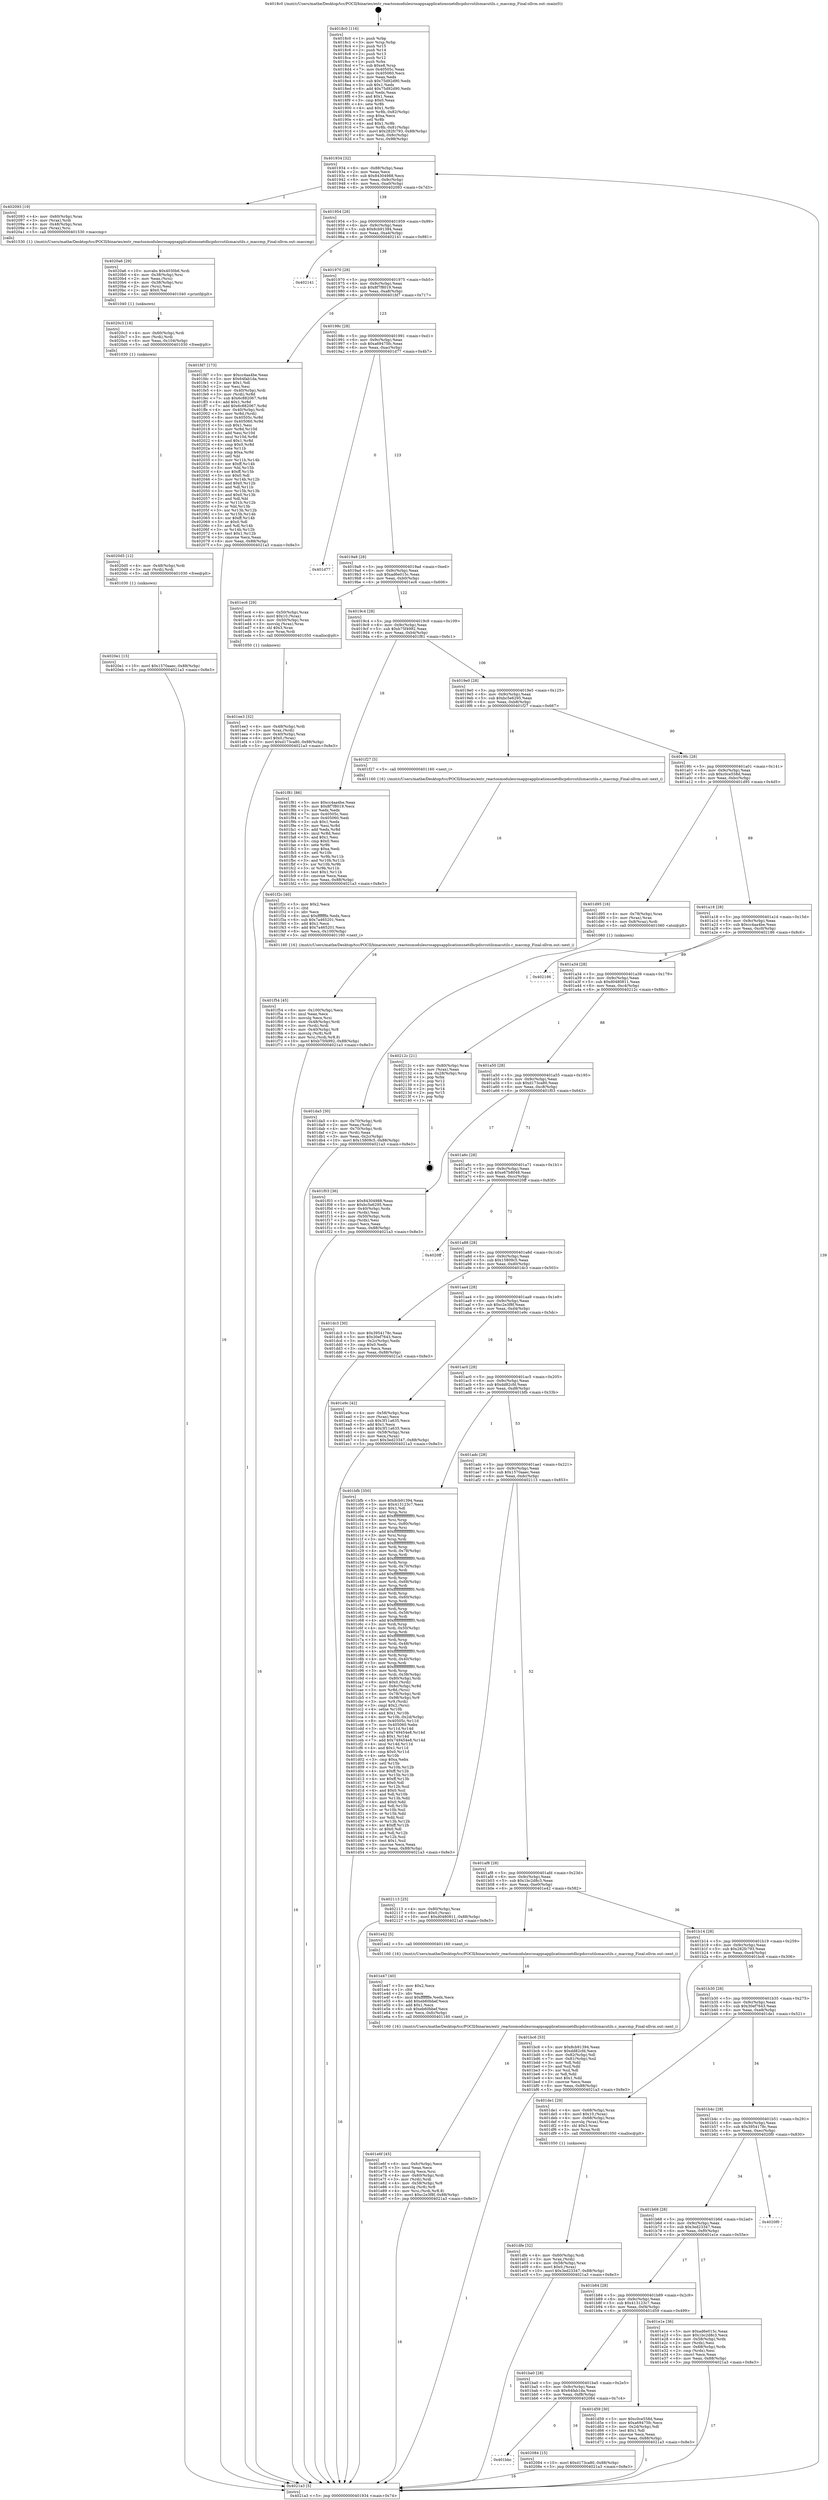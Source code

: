 digraph "0x4018c0" {
  label = "0x4018c0 (/mnt/c/Users/mathe/Desktop/tcc/POCII/binaries/extr_reactosmodulesrosappsapplicationsnetdhcpdsrcutilsmacutils.c_maccmp_Final-ollvm.out::main(0))"
  labelloc = "t"
  node[shape=record]

  Entry [label="",width=0.3,height=0.3,shape=circle,fillcolor=black,style=filled]
  "0x401934" [label="{
     0x401934 [32]\l
     | [instrs]\l
     &nbsp;&nbsp;0x401934 \<+6\>: mov -0x88(%rbp),%eax\l
     &nbsp;&nbsp;0x40193a \<+2\>: mov %eax,%ecx\l
     &nbsp;&nbsp;0x40193c \<+6\>: sub $0x84304988,%ecx\l
     &nbsp;&nbsp;0x401942 \<+6\>: mov %eax,-0x9c(%rbp)\l
     &nbsp;&nbsp;0x401948 \<+6\>: mov %ecx,-0xa0(%rbp)\l
     &nbsp;&nbsp;0x40194e \<+6\>: je 0000000000402093 \<main+0x7d3\>\l
  }"]
  "0x402093" [label="{
     0x402093 [19]\l
     | [instrs]\l
     &nbsp;&nbsp;0x402093 \<+4\>: mov -0x60(%rbp),%rax\l
     &nbsp;&nbsp;0x402097 \<+3\>: mov (%rax),%rdi\l
     &nbsp;&nbsp;0x40209a \<+4\>: mov -0x48(%rbp),%rax\l
     &nbsp;&nbsp;0x40209e \<+3\>: mov (%rax),%rsi\l
     &nbsp;&nbsp;0x4020a1 \<+5\>: call 0000000000401530 \<maccmp\>\l
     | [calls]\l
     &nbsp;&nbsp;0x401530 \{1\} (/mnt/c/Users/mathe/Desktop/tcc/POCII/binaries/extr_reactosmodulesrosappsapplicationsnetdhcpdsrcutilsmacutils.c_maccmp_Final-ollvm.out::maccmp)\l
  }"]
  "0x401954" [label="{
     0x401954 [28]\l
     | [instrs]\l
     &nbsp;&nbsp;0x401954 \<+5\>: jmp 0000000000401959 \<main+0x99\>\l
     &nbsp;&nbsp;0x401959 \<+6\>: mov -0x9c(%rbp),%eax\l
     &nbsp;&nbsp;0x40195f \<+5\>: sub $0x8cb91394,%eax\l
     &nbsp;&nbsp;0x401964 \<+6\>: mov %eax,-0xa4(%rbp)\l
     &nbsp;&nbsp;0x40196a \<+6\>: je 0000000000402141 \<main+0x881\>\l
  }"]
  Exit [label="",width=0.3,height=0.3,shape=circle,fillcolor=black,style=filled,peripheries=2]
  "0x402141" [label="{
     0x402141\l
  }", style=dashed]
  "0x401970" [label="{
     0x401970 [28]\l
     | [instrs]\l
     &nbsp;&nbsp;0x401970 \<+5\>: jmp 0000000000401975 \<main+0xb5\>\l
     &nbsp;&nbsp;0x401975 \<+6\>: mov -0x9c(%rbp),%eax\l
     &nbsp;&nbsp;0x40197b \<+5\>: sub $0x8f7f8019,%eax\l
     &nbsp;&nbsp;0x401980 \<+6\>: mov %eax,-0xa8(%rbp)\l
     &nbsp;&nbsp;0x401986 \<+6\>: je 0000000000401fd7 \<main+0x717\>\l
  }"]
  "0x4020e1" [label="{
     0x4020e1 [15]\l
     | [instrs]\l
     &nbsp;&nbsp;0x4020e1 \<+10\>: movl $0x1570aaec,-0x88(%rbp)\l
     &nbsp;&nbsp;0x4020eb \<+5\>: jmp 00000000004021a3 \<main+0x8e3\>\l
  }"]
  "0x401fd7" [label="{
     0x401fd7 [173]\l
     | [instrs]\l
     &nbsp;&nbsp;0x401fd7 \<+5\>: mov $0xcc4aa4be,%eax\l
     &nbsp;&nbsp;0x401fdc \<+5\>: mov $0x64fab1da,%ecx\l
     &nbsp;&nbsp;0x401fe1 \<+2\>: mov $0x1,%dl\l
     &nbsp;&nbsp;0x401fe3 \<+2\>: xor %esi,%esi\l
     &nbsp;&nbsp;0x401fe5 \<+4\>: mov -0x40(%rbp),%rdi\l
     &nbsp;&nbsp;0x401fe9 \<+3\>: mov (%rdi),%r8d\l
     &nbsp;&nbsp;0x401fec \<+7\>: sub $0x6c882067,%r8d\l
     &nbsp;&nbsp;0x401ff3 \<+4\>: add $0x1,%r8d\l
     &nbsp;&nbsp;0x401ff7 \<+7\>: add $0x6c882067,%r8d\l
     &nbsp;&nbsp;0x401ffe \<+4\>: mov -0x40(%rbp),%rdi\l
     &nbsp;&nbsp;0x402002 \<+3\>: mov %r8d,(%rdi)\l
     &nbsp;&nbsp;0x402005 \<+8\>: mov 0x40505c,%r8d\l
     &nbsp;&nbsp;0x40200d \<+8\>: mov 0x405060,%r9d\l
     &nbsp;&nbsp;0x402015 \<+3\>: sub $0x1,%esi\l
     &nbsp;&nbsp;0x402018 \<+3\>: mov %r8d,%r10d\l
     &nbsp;&nbsp;0x40201b \<+3\>: add %esi,%r10d\l
     &nbsp;&nbsp;0x40201e \<+4\>: imul %r10d,%r8d\l
     &nbsp;&nbsp;0x402022 \<+4\>: and $0x1,%r8d\l
     &nbsp;&nbsp;0x402026 \<+4\>: cmp $0x0,%r8d\l
     &nbsp;&nbsp;0x40202a \<+4\>: sete %r11b\l
     &nbsp;&nbsp;0x40202e \<+4\>: cmp $0xa,%r9d\l
     &nbsp;&nbsp;0x402032 \<+3\>: setl %bl\l
     &nbsp;&nbsp;0x402035 \<+3\>: mov %r11b,%r14b\l
     &nbsp;&nbsp;0x402038 \<+4\>: xor $0xff,%r14b\l
     &nbsp;&nbsp;0x40203c \<+3\>: mov %bl,%r15b\l
     &nbsp;&nbsp;0x40203f \<+4\>: xor $0xff,%r15b\l
     &nbsp;&nbsp;0x402043 \<+3\>: xor $0x0,%dl\l
     &nbsp;&nbsp;0x402046 \<+3\>: mov %r14b,%r12b\l
     &nbsp;&nbsp;0x402049 \<+4\>: and $0x0,%r12b\l
     &nbsp;&nbsp;0x40204d \<+3\>: and %dl,%r11b\l
     &nbsp;&nbsp;0x402050 \<+3\>: mov %r15b,%r13b\l
     &nbsp;&nbsp;0x402053 \<+4\>: and $0x0,%r13b\l
     &nbsp;&nbsp;0x402057 \<+2\>: and %dl,%bl\l
     &nbsp;&nbsp;0x402059 \<+3\>: or %r11b,%r12b\l
     &nbsp;&nbsp;0x40205c \<+3\>: or %bl,%r13b\l
     &nbsp;&nbsp;0x40205f \<+3\>: xor %r13b,%r12b\l
     &nbsp;&nbsp;0x402062 \<+3\>: or %r15b,%r14b\l
     &nbsp;&nbsp;0x402065 \<+4\>: xor $0xff,%r14b\l
     &nbsp;&nbsp;0x402069 \<+3\>: or $0x0,%dl\l
     &nbsp;&nbsp;0x40206c \<+3\>: and %dl,%r14b\l
     &nbsp;&nbsp;0x40206f \<+3\>: or %r14b,%r12b\l
     &nbsp;&nbsp;0x402072 \<+4\>: test $0x1,%r12b\l
     &nbsp;&nbsp;0x402076 \<+3\>: cmovne %ecx,%eax\l
     &nbsp;&nbsp;0x402079 \<+6\>: mov %eax,-0x88(%rbp)\l
     &nbsp;&nbsp;0x40207f \<+5\>: jmp 00000000004021a3 \<main+0x8e3\>\l
  }"]
  "0x40198c" [label="{
     0x40198c [28]\l
     | [instrs]\l
     &nbsp;&nbsp;0x40198c \<+5\>: jmp 0000000000401991 \<main+0xd1\>\l
     &nbsp;&nbsp;0x401991 \<+6\>: mov -0x9c(%rbp),%eax\l
     &nbsp;&nbsp;0x401997 \<+5\>: sub $0xa69475fc,%eax\l
     &nbsp;&nbsp;0x40199c \<+6\>: mov %eax,-0xac(%rbp)\l
     &nbsp;&nbsp;0x4019a2 \<+6\>: je 0000000000401d77 \<main+0x4b7\>\l
  }"]
  "0x4020d5" [label="{
     0x4020d5 [12]\l
     | [instrs]\l
     &nbsp;&nbsp;0x4020d5 \<+4\>: mov -0x48(%rbp),%rdi\l
     &nbsp;&nbsp;0x4020d9 \<+3\>: mov (%rdi),%rdi\l
     &nbsp;&nbsp;0x4020dc \<+5\>: call 0000000000401030 \<free@plt\>\l
     | [calls]\l
     &nbsp;&nbsp;0x401030 \{1\} (unknown)\l
  }"]
  "0x401d77" [label="{
     0x401d77\l
  }", style=dashed]
  "0x4019a8" [label="{
     0x4019a8 [28]\l
     | [instrs]\l
     &nbsp;&nbsp;0x4019a8 \<+5\>: jmp 00000000004019ad \<main+0xed\>\l
     &nbsp;&nbsp;0x4019ad \<+6\>: mov -0x9c(%rbp),%eax\l
     &nbsp;&nbsp;0x4019b3 \<+5\>: sub $0xad6e015c,%eax\l
     &nbsp;&nbsp;0x4019b8 \<+6\>: mov %eax,-0xb0(%rbp)\l
     &nbsp;&nbsp;0x4019be \<+6\>: je 0000000000401ec6 \<main+0x606\>\l
  }"]
  "0x4020c3" [label="{
     0x4020c3 [18]\l
     | [instrs]\l
     &nbsp;&nbsp;0x4020c3 \<+4\>: mov -0x60(%rbp),%rdi\l
     &nbsp;&nbsp;0x4020c7 \<+3\>: mov (%rdi),%rdi\l
     &nbsp;&nbsp;0x4020ca \<+6\>: mov %eax,-0x104(%rbp)\l
     &nbsp;&nbsp;0x4020d0 \<+5\>: call 0000000000401030 \<free@plt\>\l
     | [calls]\l
     &nbsp;&nbsp;0x401030 \{1\} (unknown)\l
  }"]
  "0x401ec6" [label="{
     0x401ec6 [29]\l
     | [instrs]\l
     &nbsp;&nbsp;0x401ec6 \<+4\>: mov -0x50(%rbp),%rax\l
     &nbsp;&nbsp;0x401eca \<+6\>: movl $0x10,(%rax)\l
     &nbsp;&nbsp;0x401ed0 \<+4\>: mov -0x50(%rbp),%rax\l
     &nbsp;&nbsp;0x401ed4 \<+3\>: movslq (%rax),%rax\l
     &nbsp;&nbsp;0x401ed7 \<+4\>: shl $0x3,%rax\l
     &nbsp;&nbsp;0x401edb \<+3\>: mov %rax,%rdi\l
     &nbsp;&nbsp;0x401ede \<+5\>: call 0000000000401050 \<malloc@plt\>\l
     | [calls]\l
     &nbsp;&nbsp;0x401050 \{1\} (unknown)\l
  }"]
  "0x4019c4" [label="{
     0x4019c4 [28]\l
     | [instrs]\l
     &nbsp;&nbsp;0x4019c4 \<+5\>: jmp 00000000004019c9 \<main+0x109\>\l
     &nbsp;&nbsp;0x4019c9 \<+6\>: mov -0x9c(%rbp),%eax\l
     &nbsp;&nbsp;0x4019cf \<+5\>: sub $0xb75f4992,%eax\l
     &nbsp;&nbsp;0x4019d4 \<+6\>: mov %eax,-0xb4(%rbp)\l
     &nbsp;&nbsp;0x4019da \<+6\>: je 0000000000401f81 \<main+0x6c1\>\l
  }"]
  "0x4020a6" [label="{
     0x4020a6 [29]\l
     | [instrs]\l
     &nbsp;&nbsp;0x4020a6 \<+10\>: movabs $0x4030b6,%rdi\l
     &nbsp;&nbsp;0x4020b0 \<+4\>: mov -0x38(%rbp),%rsi\l
     &nbsp;&nbsp;0x4020b4 \<+2\>: mov %eax,(%rsi)\l
     &nbsp;&nbsp;0x4020b6 \<+4\>: mov -0x38(%rbp),%rsi\l
     &nbsp;&nbsp;0x4020ba \<+2\>: mov (%rsi),%esi\l
     &nbsp;&nbsp;0x4020bc \<+2\>: mov $0x0,%al\l
     &nbsp;&nbsp;0x4020be \<+5\>: call 0000000000401040 \<printf@plt\>\l
     | [calls]\l
     &nbsp;&nbsp;0x401040 \{1\} (unknown)\l
  }"]
  "0x401f81" [label="{
     0x401f81 [86]\l
     | [instrs]\l
     &nbsp;&nbsp;0x401f81 \<+5\>: mov $0xcc4aa4be,%eax\l
     &nbsp;&nbsp;0x401f86 \<+5\>: mov $0x8f7f8019,%ecx\l
     &nbsp;&nbsp;0x401f8b \<+2\>: xor %edx,%edx\l
     &nbsp;&nbsp;0x401f8d \<+7\>: mov 0x40505c,%esi\l
     &nbsp;&nbsp;0x401f94 \<+7\>: mov 0x405060,%edi\l
     &nbsp;&nbsp;0x401f9b \<+3\>: sub $0x1,%edx\l
     &nbsp;&nbsp;0x401f9e \<+3\>: mov %esi,%r8d\l
     &nbsp;&nbsp;0x401fa1 \<+3\>: add %edx,%r8d\l
     &nbsp;&nbsp;0x401fa4 \<+4\>: imul %r8d,%esi\l
     &nbsp;&nbsp;0x401fa8 \<+3\>: and $0x1,%esi\l
     &nbsp;&nbsp;0x401fab \<+3\>: cmp $0x0,%esi\l
     &nbsp;&nbsp;0x401fae \<+4\>: sete %r9b\l
     &nbsp;&nbsp;0x401fb2 \<+3\>: cmp $0xa,%edi\l
     &nbsp;&nbsp;0x401fb5 \<+4\>: setl %r10b\l
     &nbsp;&nbsp;0x401fb9 \<+3\>: mov %r9b,%r11b\l
     &nbsp;&nbsp;0x401fbc \<+3\>: and %r10b,%r11b\l
     &nbsp;&nbsp;0x401fbf \<+3\>: xor %r10b,%r9b\l
     &nbsp;&nbsp;0x401fc2 \<+3\>: or %r9b,%r11b\l
     &nbsp;&nbsp;0x401fc5 \<+4\>: test $0x1,%r11b\l
     &nbsp;&nbsp;0x401fc9 \<+3\>: cmovne %ecx,%eax\l
     &nbsp;&nbsp;0x401fcc \<+6\>: mov %eax,-0x88(%rbp)\l
     &nbsp;&nbsp;0x401fd2 \<+5\>: jmp 00000000004021a3 \<main+0x8e3\>\l
  }"]
  "0x4019e0" [label="{
     0x4019e0 [28]\l
     | [instrs]\l
     &nbsp;&nbsp;0x4019e0 \<+5\>: jmp 00000000004019e5 \<main+0x125\>\l
     &nbsp;&nbsp;0x4019e5 \<+6\>: mov -0x9c(%rbp),%eax\l
     &nbsp;&nbsp;0x4019eb \<+5\>: sub $0xbc5e6295,%eax\l
     &nbsp;&nbsp;0x4019f0 \<+6\>: mov %eax,-0xb8(%rbp)\l
     &nbsp;&nbsp;0x4019f6 \<+6\>: je 0000000000401f27 \<main+0x667\>\l
  }"]
  "0x401bbc" [label="{
     0x401bbc\l
  }", style=dashed]
  "0x401f27" [label="{
     0x401f27 [5]\l
     | [instrs]\l
     &nbsp;&nbsp;0x401f27 \<+5\>: call 0000000000401160 \<next_i\>\l
     | [calls]\l
     &nbsp;&nbsp;0x401160 \{16\} (/mnt/c/Users/mathe/Desktop/tcc/POCII/binaries/extr_reactosmodulesrosappsapplicationsnetdhcpdsrcutilsmacutils.c_maccmp_Final-ollvm.out::next_i)\l
  }"]
  "0x4019fc" [label="{
     0x4019fc [28]\l
     | [instrs]\l
     &nbsp;&nbsp;0x4019fc \<+5\>: jmp 0000000000401a01 \<main+0x141\>\l
     &nbsp;&nbsp;0x401a01 \<+6\>: mov -0x9c(%rbp),%eax\l
     &nbsp;&nbsp;0x401a07 \<+5\>: sub $0xc0ce558d,%eax\l
     &nbsp;&nbsp;0x401a0c \<+6\>: mov %eax,-0xbc(%rbp)\l
     &nbsp;&nbsp;0x401a12 \<+6\>: je 0000000000401d95 \<main+0x4d5\>\l
  }"]
  "0x402084" [label="{
     0x402084 [15]\l
     | [instrs]\l
     &nbsp;&nbsp;0x402084 \<+10\>: movl $0xd173ca80,-0x88(%rbp)\l
     &nbsp;&nbsp;0x40208e \<+5\>: jmp 00000000004021a3 \<main+0x8e3\>\l
  }"]
  "0x401d95" [label="{
     0x401d95 [16]\l
     | [instrs]\l
     &nbsp;&nbsp;0x401d95 \<+4\>: mov -0x78(%rbp),%rax\l
     &nbsp;&nbsp;0x401d99 \<+3\>: mov (%rax),%rax\l
     &nbsp;&nbsp;0x401d9c \<+4\>: mov 0x8(%rax),%rdi\l
     &nbsp;&nbsp;0x401da0 \<+5\>: call 0000000000401060 \<atoi@plt\>\l
     | [calls]\l
     &nbsp;&nbsp;0x401060 \{1\} (unknown)\l
  }"]
  "0x401a18" [label="{
     0x401a18 [28]\l
     | [instrs]\l
     &nbsp;&nbsp;0x401a18 \<+5\>: jmp 0000000000401a1d \<main+0x15d\>\l
     &nbsp;&nbsp;0x401a1d \<+6\>: mov -0x9c(%rbp),%eax\l
     &nbsp;&nbsp;0x401a23 \<+5\>: sub $0xcc4aa4be,%eax\l
     &nbsp;&nbsp;0x401a28 \<+6\>: mov %eax,-0xc0(%rbp)\l
     &nbsp;&nbsp;0x401a2e \<+6\>: je 0000000000402186 \<main+0x8c6\>\l
  }"]
  "0x401f54" [label="{
     0x401f54 [45]\l
     | [instrs]\l
     &nbsp;&nbsp;0x401f54 \<+6\>: mov -0x100(%rbp),%ecx\l
     &nbsp;&nbsp;0x401f5a \<+3\>: imul %eax,%ecx\l
     &nbsp;&nbsp;0x401f5d \<+3\>: movslq %ecx,%rsi\l
     &nbsp;&nbsp;0x401f60 \<+4\>: mov -0x48(%rbp),%rdi\l
     &nbsp;&nbsp;0x401f64 \<+3\>: mov (%rdi),%rdi\l
     &nbsp;&nbsp;0x401f67 \<+4\>: mov -0x40(%rbp),%r8\l
     &nbsp;&nbsp;0x401f6b \<+3\>: movslq (%r8),%r8\l
     &nbsp;&nbsp;0x401f6e \<+4\>: mov %rsi,(%rdi,%r8,8)\l
     &nbsp;&nbsp;0x401f72 \<+10\>: movl $0xb75f4992,-0x88(%rbp)\l
     &nbsp;&nbsp;0x401f7c \<+5\>: jmp 00000000004021a3 \<main+0x8e3\>\l
  }"]
  "0x402186" [label="{
     0x402186\l
  }", style=dashed]
  "0x401a34" [label="{
     0x401a34 [28]\l
     | [instrs]\l
     &nbsp;&nbsp;0x401a34 \<+5\>: jmp 0000000000401a39 \<main+0x179\>\l
     &nbsp;&nbsp;0x401a39 \<+6\>: mov -0x9c(%rbp),%eax\l
     &nbsp;&nbsp;0x401a3f \<+5\>: sub $0xd0480811,%eax\l
     &nbsp;&nbsp;0x401a44 \<+6\>: mov %eax,-0xc4(%rbp)\l
     &nbsp;&nbsp;0x401a4a \<+6\>: je 000000000040212c \<main+0x86c\>\l
  }"]
  "0x401f2c" [label="{
     0x401f2c [40]\l
     | [instrs]\l
     &nbsp;&nbsp;0x401f2c \<+5\>: mov $0x2,%ecx\l
     &nbsp;&nbsp;0x401f31 \<+1\>: cltd\l
     &nbsp;&nbsp;0x401f32 \<+2\>: idiv %ecx\l
     &nbsp;&nbsp;0x401f34 \<+6\>: imul $0xfffffffe,%edx,%ecx\l
     &nbsp;&nbsp;0x401f3a \<+6\>: sub $0x7a465201,%ecx\l
     &nbsp;&nbsp;0x401f40 \<+3\>: add $0x1,%ecx\l
     &nbsp;&nbsp;0x401f43 \<+6\>: add $0x7a465201,%ecx\l
     &nbsp;&nbsp;0x401f49 \<+6\>: mov %ecx,-0x100(%rbp)\l
     &nbsp;&nbsp;0x401f4f \<+5\>: call 0000000000401160 \<next_i\>\l
     | [calls]\l
     &nbsp;&nbsp;0x401160 \{16\} (/mnt/c/Users/mathe/Desktop/tcc/POCII/binaries/extr_reactosmodulesrosappsapplicationsnetdhcpdsrcutilsmacutils.c_maccmp_Final-ollvm.out::next_i)\l
  }"]
  "0x40212c" [label="{
     0x40212c [21]\l
     | [instrs]\l
     &nbsp;&nbsp;0x40212c \<+4\>: mov -0x80(%rbp),%rax\l
     &nbsp;&nbsp;0x402130 \<+2\>: mov (%rax),%eax\l
     &nbsp;&nbsp;0x402132 \<+4\>: lea -0x28(%rbp),%rsp\l
     &nbsp;&nbsp;0x402136 \<+1\>: pop %rbx\l
     &nbsp;&nbsp;0x402137 \<+2\>: pop %r12\l
     &nbsp;&nbsp;0x402139 \<+2\>: pop %r13\l
     &nbsp;&nbsp;0x40213b \<+2\>: pop %r14\l
     &nbsp;&nbsp;0x40213d \<+2\>: pop %r15\l
     &nbsp;&nbsp;0x40213f \<+1\>: pop %rbp\l
     &nbsp;&nbsp;0x402140 \<+1\>: ret\l
  }"]
  "0x401a50" [label="{
     0x401a50 [28]\l
     | [instrs]\l
     &nbsp;&nbsp;0x401a50 \<+5\>: jmp 0000000000401a55 \<main+0x195\>\l
     &nbsp;&nbsp;0x401a55 \<+6\>: mov -0x9c(%rbp),%eax\l
     &nbsp;&nbsp;0x401a5b \<+5\>: sub $0xd173ca80,%eax\l
     &nbsp;&nbsp;0x401a60 \<+6\>: mov %eax,-0xc8(%rbp)\l
     &nbsp;&nbsp;0x401a66 \<+6\>: je 0000000000401f03 \<main+0x643\>\l
  }"]
  "0x401ee3" [label="{
     0x401ee3 [32]\l
     | [instrs]\l
     &nbsp;&nbsp;0x401ee3 \<+4\>: mov -0x48(%rbp),%rdi\l
     &nbsp;&nbsp;0x401ee7 \<+3\>: mov %rax,(%rdi)\l
     &nbsp;&nbsp;0x401eea \<+4\>: mov -0x40(%rbp),%rax\l
     &nbsp;&nbsp;0x401eee \<+6\>: movl $0x0,(%rax)\l
     &nbsp;&nbsp;0x401ef4 \<+10\>: movl $0xd173ca80,-0x88(%rbp)\l
     &nbsp;&nbsp;0x401efe \<+5\>: jmp 00000000004021a3 \<main+0x8e3\>\l
  }"]
  "0x401f03" [label="{
     0x401f03 [36]\l
     | [instrs]\l
     &nbsp;&nbsp;0x401f03 \<+5\>: mov $0x84304988,%eax\l
     &nbsp;&nbsp;0x401f08 \<+5\>: mov $0xbc5e6295,%ecx\l
     &nbsp;&nbsp;0x401f0d \<+4\>: mov -0x40(%rbp),%rdx\l
     &nbsp;&nbsp;0x401f11 \<+2\>: mov (%rdx),%esi\l
     &nbsp;&nbsp;0x401f13 \<+4\>: mov -0x50(%rbp),%rdx\l
     &nbsp;&nbsp;0x401f17 \<+2\>: cmp (%rdx),%esi\l
     &nbsp;&nbsp;0x401f19 \<+3\>: cmovl %ecx,%eax\l
     &nbsp;&nbsp;0x401f1c \<+6\>: mov %eax,-0x88(%rbp)\l
     &nbsp;&nbsp;0x401f22 \<+5\>: jmp 00000000004021a3 \<main+0x8e3\>\l
  }"]
  "0x401a6c" [label="{
     0x401a6c [28]\l
     | [instrs]\l
     &nbsp;&nbsp;0x401a6c \<+5\>: jmp 0000000000401a71 \<main+0x1b1\>\l
     &nbsp;&nbsp;0x401a71 \<+6\>: mov -0x9c(%rbp),%eax\l
     &nbsp;&nbsp;0x401a77 \<+5\>: sub $0xe67b8048,%eax\l
     &nbsp;&nbsp;0x401a7c \<+6\>: mov %eax,-0xcc(%rbp)\l
     &nbsp;&nbsp;0x401a82 \<+6\>: je 00000000004020ff \<main+0x83f\>\l
  }"]
  "0x401e6f" [label="{
     0x401e6f [45]\l
     | [instrs]\l
     &nbsp;&nbsp;0x401e6f \<+6\>: mov -0xfc(%rbp),%ecx\l
     &nbsp;&nbsp;0x401e75 \<+3\>: imul %eax,%ecx\l
     &nbsp;&nbsp;0x401e78 \<+3\>: movslq %ecx,%rsi\l
     &nbsp;&nbsp;0x401e7b \<+4\>: mov -0x60(%rbp),%rdi\l
     &nbsp;&nbsp;0x401e7f \<+3\>: mov (%rdi),%rdi\l
     &nbsp;&nbsp;0x401e82 \<+4\>: mov -0x58(%rbp),%r8\l
     &nbsp;&nbsp;0x401e86 \<+3\>: movslq (%r8),%r8\l
     &nbsp;&nbsp;0x401e89 \<+4\>: mov %rsi,(%rdi,%r8,8)\l
     &nbsp;&nbsp;0x401e8d \<+10\>: movl $0xc2e3f8f,-0x88(%rbp)\l
     &nbsp;&nbsp;0x401e97 \<+5\>: jmp 00000000004021a3 \<main+0x8e3\>\l
  }"]
  "0x4020ff" [label="{
     0x4020ff\l
  }", style=dashed]
  "0x401a88" [label="{
     0x401a88 [28]\l
     | [instrs]\l
     &nbsp;&nbsp;0x401a88 \<+5\>: jmp 0000000000401a8d \<main+0x1cd\>\l
     &nbsp;&nbsp;0x401a8d \<+6\>: mov -0x9c(%rbp),%eax\l
     &nbsp;&nbsp;0x401a93 \<+5\>: sub $0x15809c5,%eax\l
     &nbsp;&nbsp;0x401a98 \<+6\>: mov %eax,-0xd0(%rbp)\l
     &nbsp;&nbsp;0x401a9e \<+6\>: je 0000000000401dc3 \<main+0x503\>\l
  }"]
  "0x401e47" [label="{
     0x401e47 [40]\l
     | [instrs]\l
     &nbsp;&nbsp;0x401e47 \<+5\>: mov $0x2,%ecx\l
     &nbsp;&nbsp;0x401e4c \<+1\>: cltd\l
     &nbsp;&nbsp;0x401e4d \<+2\>: idiv %ecx\l
     &nbsp;&nbsp;0x401e4f \<+6\>: imul $0xfffffffe,%edx,%ecx\l
     &nbsp;&nbsp;0x401e55 \<+6\>: add $0xeb60bbef,%ecx\l
     &nbsp;&nbsp;0x401e5b \<+3\>: add $0x1,%ecx\l
     &nbsp;&nbsp;0x401e5e \<+6\>: sub $0xeb60bbef,%ecx\l
     &nbsp;&nbsp;0x401e64 \<+6\>: mov %ecx,-0xfc(%rbp)\l
     &nbsp;&nbsp;0x401e6a \<+5\>: call 0000000000401160 \<next_i\>\l
     | [calls]\l
     &nbsp;&nbsp;0x401160 \{16\} (/mnt/c/Users/mathe/Desktop/tcc/POCII/binaries/extr_reactosmodulesrosappsapplicationsnetdhcpdsrcutilsmacutils.c_maccmp_Final-ollvm.out::next_i)\l
  }"]
  "0x401dc3" [label="{
     0x401dc3 [30]\l
     | [instrs]\l
     &nbsp;&nbsp;0x401dc3 \<+5\>: mov $0x3954178c,%eax\l
     &nbsp;&nbsp;0x401dc8 \<+5\>: mov $0x30ef7643,%ecx\l
     &nbsp;&nbsp;0x401dcd \<+3\>: mov -0x2c(%rbp),%edx\l
     &nbsp;&nbsp;0x401dd0 \<+3\>: cmp $0x0,%edx\l
     &nbsp;&nbsp;0x401dd3 \<+3\>: cmove %ecx,%eax\l
     &nbsp;&nbsp;0x401dd6 \<+6\>: mov %eax,-0x88(%rbp)\l
     &nbsp;&nbsp;0x401ddc \<+5\>: jmp 00000000004021a3 \<main+0x8e3\>\l
  }"]
  "0x401aa4" [label="{
     0x401aa4 [28]\l
     | [instrs]\l
     &nbsp;&nbsp;0x401aa4 \<+5\>: jmp 0000000000401aa9 \<main+0x1e9\>\l
     &nbsp;&nbsp;0x401aa9 \<+6\>: mov -0x9c(%rbp),%eax\l
     &nbsp;&nbsp;0x401aaf \<+5\>: sub $0xc2e3f8f,%eax\l
     &nbsp;&nbsp;0x401ab4 \<+6\>: mov %eax,-0xd4(%rbp)\l
     &nbsp;&nbsp;0x401aba \<+6\>: je 0000000000401e9c \<main+0x5dc\>\l
  }"]
  "0x401dfe" [label="{
     0x401dfe [32]\l
     | [instrs]\l
     &nbsp;&nbsp;0x401dfe \<+4\>: mov -0x60(%rbp),%rdi\l
     &nbsp;&nbsp;0x401e02 \<+3\>: mov %rax,(%rdi)\l
     &nbsp;&nbsp;0x401e05 \<+4\>: mov -0x58(%rbp),%rax\l
     &nbsp;&nbsp;0x401e09 \<+6\>: movl $0x0,(%rax)\l
     &nbsp;&nbsp;0x401e0f \<+10\>: movl $0x3ed23347,-0x88(%rbp)\l
     &nbsp;&nbsp;0x401e19 \<+5\>: jmp 00000000004021a3 \<main+0x8e3\>\l
  }"]
  "0x401e9c" [label="{
     0x401e9c [42]\l
     | [instrs]\l
     &nbsp;&nbsp;0x401e9c \<+4\>: mov -0x58(%rbp),%rax\l
     &nbsp;&nbsp;0x401ea0 \<+2\>: mov (%rax),%ecx\l
     &nbsp;&nbsp;0x401ea2 \<+6\>: sub $0x3f11a635,%ecx\l
     &nbsp;&nbsp;0x401ea8 \<+3\>: add $0x1,%ecx\l
     &nbsp;&nbsp;0x401eab \<+6\>: add $0x3f11a635,%ecx\l
     &nbsp;&nbsp;0x401eb1 \<+4\>: mov -0x58(%rbp),%rax\l
     &nbsp;&nbsp;0x401eb5 \<+2\>: mov %ecx,(%rax)\l
     &nbsp;&nbsp;0x401eb7 \<+10\>: movl $0x3ed23347,-0x88(%rbp)\l
     &nbsp;&nbsp;0x401ec1 \<+5\>: jmp 00000000004021a3 \<main+0x8e3\>\l
  }"]
  "0x401ac0" [label="{
     0x401ac0 [28]\l
     | [instrs]\l
     &nbsp;&nbsp;0x401ac0 \<+5\>: jmp 0000000000401ac5 \<main+0x205\>\l
     &nbsp;&nbsp;0x401ac5 \<+6\>: mov -0x9c(%rbp),%eax\l
     &nbsp;&nbsp;0x401acb \<+5\>: sub $0xdd82cfd,%eax\l
     &nbsp;&nbsp;0x401ad0 \<+6\>: mov %eax,-0xd8(%rbp)\l
     &nbsp;&nbsp;0x401ad6 \<+6\>: je 0000000000401bfb \<main+0x33b\>\l
  }"]
  "0x401da5" [label="{
     0x401da5 [30]\l
     | [instrs]\l
     &nbsp;&nbsp;0x401da5 \<+4\>: mov -0x70(%rbp),%rdi\l
     &nbsp;&nbsp;0x401da9 \<+2\>: mov %eax,(%rdi)\l
     &nbsp;&nbsp;0x401dab \<+4\>: mov -0x70(%rbp),%rdi\l
     &nbsp;&nbsp;0x401daf \<+2\>: mov (%rdi),%eax\l
     &nbsp;&nbsp;0x401db1 \<+3\>: mov %eax,-0x2c(%rbp)\l
     &nbsp;&nbsp;0x401db4 \<+10\>: movl $0x15809c5,-0x88(%rbp)\l
     &nbsp;&nbsp;0x401dbe \<+5\>: jmp 00000000004021a3 \<main+0x8e3\>\l
  }"]
  "0x401bfb" [label="{
     0x401bfb [350]\l
     | [instrs]\l
     &nbsp;&nbsp;0x401bfb \<+5\>: mov $0x8cb91394,%eax\l
     &nbsp;&nbsp;0x401c00 \<+5\>: mov $0x413123c7,%ecx\l
     &nbsp;&nbsp;0x401c05 \<+2\>: mov $0x1,%dl\l
     &nbsp;&nbsp;0x401c07 \<+3\>: mov %rsp,%rsi\l
     &nbsp;&nbsp;0x401c0a \<+4\>: add $0xfffffffffffffff0,%rsi\l
     &nbsp;&nbsp;0x401c0e \<+3\>: mov %rsi,%rsp\l
     &nbsp;&nbsp;0x401c11 \<+4\>: mov %rsi,-0x80(%rbp)\l
     &nbsp;&nbsp;0x401c15 \<+3\>: mov %rsp,%rsi\l
     &nbsp;&nbsp;0x401c18 \<+4\>: add $0xfffffffffffffff0,%rsi\l
     &nbsp;&nbsp;0x401c1c \<+3\>: mov %rsi,%rsp\l
     &nbsp;&nbsp;0x401c1f \<+3\>: mov %rsp,%rdi\l
     &nbsp;&nbsp;0x401c22 \<+4\>: add $0xfffffffffffffff0,%rdi\l
     &nbsp;&nbsp;0x401c26 \<+3\>: mov %rdi,%rsp\l
     &nbsp;&nbsp;0x401c29 \<+4\>: mov %rdi,-0x78(%rbp)\l
     &nbsp;&nbsp;0x401c2d \<+3\>: mov %rsp,%rdi\l
     &nbsp;&nbsp;0x401c30 \<+4\>: add $0xfffffffffffffff0,%rdi\l
     &nbsp;&nbsp;0x401c34 \<+3\>: mov %rdi,%rsp\l
     &nbsp;&nbsp;0x401c37 \<+4\>: mov %rdi,-0x70(%rbp)\l
     &nbsp;&nbsp;0x401c3b \<+3\>: mov %rsp,%rdi\l
     &nbsp;&nbsp;0x401c3e \<+4\>: add $0xfffffffffffffff0,%rdi\l
     &nbsp;&nbsp;0x401c42 \<+3\>: mov %rdi,%rsp\l
     &nbsp;&nbsp;0x401c45 \<+4\>: mov %rdi,-0x68(%rbp)\l
     &nbsp;&nbsp;0x401c49 \<+3\>: mov %rsp,%rdi\l
     &nbsp;&nbsp;0x401c4c \<+4\>: add $0xfffffffffffffff0,%rdi\l
     &nbsp;&nbsp;0x401c50 \<+3\>: mov %rdi,%rsp\l
     &nbsp;&nbsp;0x401c53 \<+4\>: mov %rdi,-0x60(%rbp)\l
     &nbsp;&nbsp;0x401c57 \<+3\>: mov %rsp,%rdi\l
     &nbsp;&nbsp;0x401c5a \<+4\>: add $0xfffffffffffffff0,%rdi\l
     &nbsp;&nbsp;0x401c5e \<+3\>: mov %rdi,%rsp\l
     &nbsp;&nbsp;0x401c61 \<+4\>: mov %rdi,-0x58(%rbp)\l
     &nbsp;&nbsp;0x401c65 \<+3\>: mov %rsp,%rdi\l
     &nbsp;&nbsp;0x401c68 \<+4\>: add $0xfffffffffffffff0,%rdi\l
     &nbsp;&nbsp;0x401c6c \<+3\>: mov %rdi,%rsp\l
     &nbsp;&nbsp;0x401c6f \<+4\>: mov %rdi,-0x50(%rbp)\l
     &nbsp;&nbsp;0x401c73 \<+3\>: mov %rsp,%rdi\l
     &nbsp;&nbsp;0x401c76 \<+4\>: add $0xfffffffffffffff0,%rdi\l
     &nbsp;&nbsp;0x401c7a \<+3\>: mov %rdi,%rsp\l
     &nbsp;&nbsp;0x401c7d \<+4\>: mov %rdi,-0x48(%rbp)\l
     &nbsp;&nbsp;0x401c81 \<+3\>: mov %rsp,%rdi\l
     &nbsp;&nbsp;0x401c84 \<+4\>: add $0xfffffffffffffff0,%rdi\l
     &nbsp;&nbsp;0x401c88 \<+3\>: mov %rdi,%rsp\l
     &nbsp;&nbsp;0x401c8b \<+4\>: mov %rdi,-0x40(%rbp)\l
     &nbsp;&nbsp;0x401c8f \<+3\>: mov %rsp,%rdi\l
     &nbsp;&nbsp;0x401c92 \<+4\>: add $0xfffffffffffffff0,%rdi\l
     &nbsp;&nbsp;0x401c96 \<+3\>: mov %rdi,%rsp\l
     &nbsp;&nbsp;0x401c99 \<+4\>: mov %rdi,-0x38(%rbp)\l
     &nbsp;&nbsp;0x401c9d \<+4\>: mov -0x80(%rbp),%rdi\l
     &nbsp;&nbsp;0x401ca1 \<+6\>: movl $0x0,(%rdi)\l
     &nbsp;&nbsp;0x401ca7 \<+7\>: mov -0x8c(%rbp),%r8d\l
     &nbsp;&nbsp;0x401cae \<+3\>: mov %r8d,(%rsi)\l
     &nbsp;&nbsp;0x401cb1 \<+4\>: mov -0x78(%rbp),%rdi\l
     &nbsp;&nbsp;0x401cb5 \<+7\>: mov -0x98(%rbp),%r9\l
     &nbsp;&nbsp;0x401cbc \<+3\>: mov %r9,(%rdi)\l
     &nbsp;&nbsp;0x401cbf \<+3\>: cmpl $0x2,(%rsi)\l
     &nbsp;&nbsp;0x401cc2 \<+4\>: setne %r10b\l
     &nbsp;&nbsp;0x401cc6 \<+4\>: and $0x1,%r10b\l
     &nbsp;&nbsp;0x401cca \<+4\>: mov %r10b,-0x2d(%rbp)\l
     &nbsp;&nbsp;0x401cce \<+8\>: mov 0x40505c,%r11d\l
     &nbsp;&nbsp;0x401cd6 \<+7\>: mov 0x405060,%ebx\l
     &nbsp;&nbsp;0x401cdd \<+3\>: mov %r11d,%r14d\l
     &nbsp;&nbsp;0x401ce0 \<+7\>: sub $0x749454e8,%r14d\l
     &nbsp;&nbsp;0x401ce7 \<+4\>: sub $0x1,%r14d\l
     &nbsp;&nbsp;0x401ceb \<+7\>: add $0x749454e8,%r14d\l
     &nbsp;&nbsp;0x401cf2 \<+4\>: imul %r14d,%r11d\l
     &nbsp;&nbsp;0x401cf6 \<+4\>: and $0x1,%r11d\l
     &nbsp;&nbsp;0x401cfa \<+4\>: cmp $0x0,%r11d\l
     &nbsp;&nbsp;0x401cfe \<+4\>: sete %r10b\l
     &nbsp;&nbsp;0x401d02 \<+3\>: cmp $0xa,%ebx\l
     &nbsp;&nbsp;0x401d05 \<+4\>: setl %r15b\l
     &nbsp;&nbsp;0x401d09 \<+3\>: mov %r10b,%r12b\l
     &nbsp;&nbsp;0x401d0c \<+4\>: xor $0xff,%r12b\l
     &nbsp;&nbsp;0x401d10 \<+3\>: mov %r15b,%r13b\l
     &nbsp;&nbsp;0x401d13 \<+4\>: xor $0xff,%r13b\l
     &nbsp;&nbsp;0x401d17 \<+3\>: xor $0x0,%dl\l
     &nbsp;&nbsp;0x401d1a \<+3\>: mov %r12b,%sil\l
     &nbsp;&nbsp;0x401d1d \<+4\>: and $0x0,%sil\l
     &nbsp;&nbsp;0x401d21 \<+3\>: and %dl,%r10b\l
     &nbsp;&nbsp;0x401d24 \<+3\>: mov %r13b,%dil\l
     &nbsp;&nbsp;0x401d27 \<+4\>: and $0x0,%dil\l
     &nbsp;&nbsp;0x401d2b \<+3\>: and %dl,%r15b\l
     &nbsp;&nbsp;0x401d2e \<+3\>: or %r10b,%sil\l
     &nbsp;&nbsp;0x401d31 \<+3\>: or %r15b,%dil\l
     &nbsp;&nbsp;0x401d34 \<+3\>: xor %dil,%sil\l
     &nbsp;&nbsp;0x401d37 \<+3\>: or %r13b,%r12b\l
     &nbsp;&nbsp;0x401d3a \<+4\>: xor $0xff,%r12b\l
     &nbsp;&nbsp;0x401d3e \<+3\>: or $0x0,%dl\l
     &nbsp;&nbsp;0x401d41 \<+3\>: and %dl,%r12b\l
     &nbsp;&nbsp;0x401d44 \<+3\>: or %r12b,%sil\l
     &nbsp;&nbsp;0x401d47 \<+4\>: test $0x1,%sil\l
     &nbsp;&nbsp;0x401d4b \<+3\>: cmovne %ecx,%eax\l
     &nbsp;&nbsp;0x401d4e \<+6\>: mov %eax,-0x88(%rbp)\l
     &nbsp;&nbsp;0x401d54 \<+5\>: jmp 00000000004021a3 \<main+0x8e3\>\l
  }"]
  "0x401adc" [label="{
     0x401adc [28]\l
     | [instrs]\l
     &nbsp;&nbsp;0x401adc \<+5\>: jmp 0000000000401ae1 \<main+0x221\>\l
     &nbsp;&nbsp;0x401ae1 \<+6\>: mov -0x9c(%rbp),%eax\l
     &nbsp;&nbsp;0x401ae7 \<+5\>: sub $0x1570aaec,%eax\l
     &nbsp;&nbsp;0x401aec \<+6\>: mov %eax,-0xdc(%rbp)\l
     &nbsp;&nbsp;0x401af2 \<+6\>: je 0000000000402113 \<main+0x853\>\l
  }"]
  "0x401ba0" [label="{
     0x401ba0 [28]\l
     | [instrs]\l
     &nbsp;&nbsp;0x401ba0 \<+5\>: jmp 0000000000401ba5 \<main+0x2e5\>\l
     &nbsp;&nbsp;0x401ba5 \<+6\>: mov -0x9c(%rbp),%eax\l
     &nbsp;&nbsp;0x401bab \<+5\>: sub $0x64fab1da,%eax\l
     &nbsp;&nbsp;0x401bb0 \<+6\>: mov %eax,-0xf8(%rbp)\l
     &nbsp;&nbsp;0x401bb6 \<+6\>: je 0000000000402084 \<main+0x7c4\>\l
  }"]
  "0x402113" [label="{
     0x402113 [25]\l
     | [instrs]\l
     &nbsp;&nbsp;0x402113 \<+4\>: mov -0x80(%rbp),%rax\l
     &nbsp;&nbsp;0x402117 \<+6\>: movl $0x0,(%rax)\l
     &nbsp;&nbsp;0x40211d \<+10\>: movl $0xd0480811,-0x88(%rbp)\l
     &nbsp;&nbsp;0x402127 \<+5\>: jmp 00000000004021a3 \<main+0x8e3\>\l
  }"]
  "0x401af8" [label="{
     0x401af8 [28]\l
     | [instrs]\l
     &nbsp;&nbsp;0x401af8 \<+5\>: jmp 0000000000401afd \<main+0x23d\>\l
     &nbsp;&nbsp;0x401afd \<+6\>: mov -0x9c(%rbp),%eax\l
     &nbsp;&nbsp;0x401b03 \<+5\>: sub $0x1bc2d8c3,%eax\l
     &nbsp;&nbsp;0x401b08 \<+6\>: mov %eax,-0xe0(%rbp)\l
     &nbsp;&nbsp;0x401b0e \<+6\>: je 0000000000401e42 \<main+0x582\>\l
  }"]
  "0x401d59" [label="{
     0x401d59 [30]\l
     | [instrs]\l
     &nbsp;&nbsp;0x401d59 \<+5\>: mov $0xc0ce558d,%eax\l
     &nbsp;&nbsp;0x401d5e \<+5\>: mov $0xa69475fc,%ecx\l
     &nbsp;&nbsp;0x401d63 \<+3\>: mov -0x2d(%rbp),%dl\l
     &nbsp;&nbsp;0x401d66 \<+3\>: test $0x1,%dl\l
     &nbsp;&nbsp;0x401d69 \<+3\>: cmovne %ecx,%eax\l
     &nbsp;&nbsp;0x401d6c \<+6\>: mov %eax,-0x88(%rbp)\l
     &nbsp;&nbsp;0x401d72 \<+5\>: jmp 00000000004021a3 \<main+0x8e3\>\l
  }"]
  "0x401e42" [label="{
     0x401e42 [5]\l
     | [instrs]\l
     &nbsp;&nbsp;0x401e42 \<+5\>: call 0000000000401160 \<next_i\>\l
     | [calls]\l
     &nbsp;&nbsp;0x401160 \{16\} (/mnt/c/Users/mathe/Desktop/tcc/POCII/binaries/extr_reactosmodulesrosappsapplicationsnetdhcpdsrcutilsmacutils.c_maccmp_Final-ollvm.out::next_i)\l
  }"]
  "0x401b14" [label="{
     0x401b14 [28]\l
     | [instrs]\l
     &nbsp;&nbsp;0x401b14 \<+5\>: jmp 0000000000401b19 \<main+0x259\>\l
     &nbsp;&nbsp;0x401b19 \<+6\>: mov -0x9c(%rbp),%eax\l
     &nbsp;&nbsp;0x401b1f \<+5\>: sub $0x282fc793,%eax\l
     &nbsp;&nbsp;0x401b24 \<+6\>: mov %eax,-0xe4(%rbp)\l
     &nbsp;&nbsp;0x401b2a \<+6\>: je 0000000000401bc6 \<main+0x306\>\l
  }"]
  "0x401b84" [label="{
     0x401b84 [28]\l
     | [instrs]\l
     &nbsp;&nbsp;0x401b84 \<+5\>: jmp 0000000000401b89 \<main+0x2c9\>\l
     &nbsp;&nbsp;0x401b89 \<+6\>: mov -0x9c(%rbp),%eax\l
     &nbsp;&nbsp;0x401b8f \<+5\>: sub $0x413123c7,%eax\l
     &nbsp;&nbsp;0x401b94 \<+6\>: mov %eax,-0xf4(%rbp)\l
     &nbsp;&nbsp;0x401b9a \<+6\>: je 0000000000401d59 \<main+0x499\>\l
  }"]
  "0x401bc6" [label="{
     0x401bc6 [53]\l
     | [instrs]\l
     &nbsp;&nbsp;0x401bc6 \<+5\>: mov $0x8cb91394,%eax\l
     &nbsp;&nbsp;0x401bcb \<+5\>: mov $0xdd82cfd,%ecx\l
     &nbsp;&nbsp;0x401bd0 \<+6\>: mov -0x82(%rbp),%dl\l
     &nbsp;&nbsp;0x401bd6 \<+7\>: mov -0x81(%rbp),%sil\l
     &nbsp;&nbsp;0x401bdd \<+3\>: mov %dl,%dil\l
     &nbsp;&nbsp;0x401be0 \<+3\>: and %sil,%dil\l
     &nbsp;&nbsp;0x401be3 \<+3\>: xor %sil,%dl\l
     &nbsp;&nbsp;0x401be6 \<+3\>: or %dl,%dil\l
     &nbsp;&nbsp;0x401be9 \<+4\>: test $0x1,%dil\l
     &nbsp;&nbsp;0x401bed \<+3\>: cmovne %ecx,%eax\l
     &nbsp;&nbsp;0x401bf0 \<+6\>: mov %eax,-0x88(%rbp)\l
     &nbsp;&nbsp;0x401bf6 \<+5\>: jmp 00000000004021a3 \<main+0x8e3\>\l
  }"]
  "0x401b30" [label="{
     0x401b30 [28]\l
     | [instrs]\l
     &nbsp;&nbsp;0x401b30 \<+5\>: jmp 0000000000401b35 \<main+0x275\>\l
     &nbsp;&nbsp;0x401b35 \<+6\>: mov -0x9c(%rbp),%eax\l
     &nbsp;&nbsp;0x401b3b \<+5\>: sub $0x30ef7643,%eax\l
     &nbsp;&nbsp;0x401b40 \<+6\>: mov %eax,-0xe8(%rbp)\l
     &nbsp;&nbsp;0x401b46 \<+6\>: je 0000000000401de1 \<main+0x521\>\l
  }"]
  "0x4021a3" [label="{
     0x4021a3 [5]\l
     | [instrs]\l
     &nbsp;&nbsp;0x4021a3 \<+5\>: jmp 0000000000401934 \<main+0x74\>\l
  }"]
  "0x4018c0" [label="{
     0x4018c0 [116]\l
     | [instrs]\l
     &nbsp;&nbsp;0x4018c0 \<+1\>: push %rbp\l
     &nbsp;&nbsp;0x4018c1 \<+3\>: mov %rsp,%rbp\l
     &nbsp;&nbsp;0x4018c4 \<+2\>: push %r15\l
     &nbsp;&nbsp;0x4018c6 \<+2\>: push %r14\l
     &nbsp;&nbsp;0x4018c8 \<+2\>: push %r13\l
     &nbsp;&nbsp;0x4018ca \<+2\>: push %r12\l
     &nbsp;&nbsp;0x4018cc \<+1\>: push %rbx\l
     &nbsp;&nbsp;0x4018cd \<+7\>: sub $0xe8,%rsp\l
     &nbsp;&nbsp;0x4018d4 \<+7\>: mov 0x40505c,%eax\l
     &nbsp;&nbsp;0x4018db \<+7\>: mov 0x405060,%ecx\l
     &nbsp;&nbsp;0x4018e2 \<+2\>: mov %eax,%edx\l
     &nbsp;&nbsp;0x4018e4 \<+6\>: sub $0x75d92d90,%edx\l
     &nbsp;&nbsp;0x4018ea \<+3\>: sub $0x1,%edx\l
     &nbsp;&nbsp;0x4018ed \<+6\>: add $0x75d92d90,%edx\l
     &nbsp;&nbsp;0x4018f3 \<+3\>: imul %edx,%eax\l
     &nbsp;&nbsp;0x4018f6 \<+3\>: and $0x1,%eax\l
     &nbsp;&nbsp;0x4018f9 \<+3\>: cmp $0x0,%eax\l
     &nbsp;&nbsp;0x4018fc \<+4\>: sete %r8b\l
     &nbsp;&nbsp;0x401900 \<+4\>: and $0x1,%r8b\l
     &nbsp;&nbsp;0x401904 \<+7\>: mov %r8b,-0x82(%rbp)\l
     &nbsp;&nbsp;0x40190b \<+3\>: cmp $0xa,%ecx\l
     &nbsp;&nbsp;0x40190e \<+4\>: setl %r8b\l
     &nbsp;&nbsp;0x401912 \<+4\>: and $0x1,%r8b\l
     &nbsp;&nbsp;0x401916 \<+7\>: mov %r8b,-0x81(%rbp)\l
     &nbsp;&nbsp;0x40191d \<+10\>: movl $0x282fc793,-0x88(%rbp)\l
     &nbsp;&nbsp;0x401927 \<+6\>: mov %edi,-0x8c(%rbp)\l
     &nbsp;&nbsp;0x40192d \<+7\>: mov %rsi,-0x98(%rbp)\l
  }"]
  "0x401e1e" [label="{
     0x401e1e [36]\l
     | [instrs]\l
     &nbsp;&nbsp;0x401e1e \<+5\>: mov $0xad6e015c,%eax\l
     &nbsp;&nbsp;0x401e23 \<+5\>: mov $0x1bc2d8c3,%ecx\l
     &nbsp;&nbsp;0x401e28 \<+4\>: mov -0x58(%rbp),%rdx\l
     &nbsp;&nbsp;0x401e2c \<+2\>: mov (%rdx),%esi\l
     &nbsp;&nbsp;0x401e2e \<+4\>: mov -0x68(%rbp),%rdx\l
     &nbsp;&nbsp;0x401e32 \<+2\>: cmp (%rdx),%esi\l
     &nbsp;&nbsp;0x401e34 \<+3\>: cmovl %ecx,%eax\l
     &nbsp;&nbsp;0x401e37 \<+6\>: mov %eax,-0x88(%rbp)\l
     &nbsp;&nbsp;0x401e3d \<+5\>: jmp 00000000004021a3 \<main+0x8e3\>\l
  }"]
  "0x401b68" [label="{
     0x401b68 [28]\l
     | [instrs]\l
     &nbsp;&nbsp;0x401b68 \<+5\>: jmp 0000000000401b6d \<main+0x2ad\>\l
     &nbsp;&nbsp;0x401b6d \<+6\>: mov -0x9c(%rbp),%eax\l
     &nbsp;&nbsp;0x401b73 \<+5\>: sub $0x3ed23347,%eax\l
     &nbsp;&nbsp;0x401b78 \<+6\>: mov %eax,-0xf0(%rbp)\l
     &nbsp;&nbsp;0x401b7e \<+6\>: je 0000000000401e1e \<main+0x55e\>\l
  }"]
  "0x401de1" [label="{
     0x401de1 [29]\l
     | [instrs]\l
     &nbsp;&nbsp;0x401de1 \<+4\>: mov -0x68(%rbp),%rax\l
     &nbsp;&nbsp;0x401de5 \<+6\>: movl $0x10,(%rax)\l
     &nbsp;&nbsp;0x401deb \<+4\>: mov -0x68(%rbp),%rax\l
     &nbsp;&nbsp;0x401def \<+3\>: movslq (%rax),%rax\l
     &nbsp;&nbsp;0x401df2 \<+4\>: shl $0x3,%rax\l
     &nbsp;&nbsp;0x401df6 \<+3\>: mov %rax,%rdi\l
     &nbsp;&nbsp;0x401df9 \<+5\>: call 0000000000401050 \<malloc@plt\>\l
     | [calls]\l
     &nbsp;&nbsp;0x401050 \{1\} (unknown)\l
  }"]
  "0x401b4c" [label="{
     0x401b4c [28]\l
     | [instrs]\l
     &nbsp;&nbsp;0x401b4c \<+5\>: jmp 0000000000401b51 \<main+0x291\>\l
     &nbsp;&nbsp;0x401b51 \<+6\>: mov -0x9c(%rbp),%eax\l
     &nbsp;&nbsp;0x401b57 \<+5\>: sub $0x3954178c,%eax\l
     &nbsp;&nbsp;0x401b5c \<+6\>: mov %eax,-0xec(%rbp)\l
     &nbsp;&nbsp;0x401b62 \<+6\>: je 00000000004020f0 \<main+0x830\>\l
  }"]
  "0x4020f0" [label="{
     0x4020f0\l
  }", style=dashed]
  Entry -> "0x4018c0" [label=" 1"]
  "0x401934" -> "0x402093" [label=" 1"]
  "0x401934" -> "0x401954" [label=" 139"]
  "0x40212c" -> Exit [label=" 1"]
  "0x401954" -> "0x402141" [label=" 0"]
  "0x401954" -> "0x401970" [label=" 139"]
  "0x402113" -> "0x4021a3" [label=" 1"]
  "0x401970" -> "0x401fd7" [label=" 16"]
  "0x401970" -> "0x40198c" [label=" 123"]
  "0x4020e1" -> "0x4021a3" [label=" 1"]
  "0x40198c" -> "0x401d77" [label=" 0"]
  "0x40198c" -> "0x4019a8" [label=" 123"]
  "0x4020d5" -> "0x4020e1" [label=" 1"]
  "0x4019a8" -> "0x401ec6" [label=" 1"]
  "0x4019a8" -> "0x4019c4" [label=" 122"]
  "0x4020c3" -> "0x4020d5" [label=" 1"]
  "0x4019c4" -> "0x401f81" [label=" 16"]
  "0x4019c4" -> "0x4019e0" [label=" 106"]
  "0x4020a6" -> "0x4020c3" [label=" 1"]
  "0x4019e0" -> "0x401f27" [label=" 16"]
  "0x4019e0" -> "0x4019fc" [label=" 90"]
  "0x402093" -> "0x4020a6" [label=" 1"]
  "0x4019fc" -> "0x401d95" [label=" 1"]
  "0x4019fc" -> "0x401a18" [label=" 89"]
  "0x402084" -> "0x4021a3" [label=" 16"]
  "0x401a18" -> "0x402186" [label=" 0"]
  "0x401a18" -> "0x401a34" [label=" 89"]
  "0x401ba0" -> "0x402084" [label=" 16"]
  "0x401a34" -> "0x40212c" [label=" 1"]
  "0x401a34" -> "0x401a50" [label=" 88"]
  "0x401ba0" -> "0x401bbc" [label=" 0"]
  "0x401a50" -> "0x401f03" [label=" 17"]
  "0x401a50" -> "0x401a6c" [label=" 71"]
  "0x401fd7" -> "0x4021a3" [label=" 16"]
  "0x401a6c" -> "0x4020ff" [label=" 0"]
  "0x401a6c" -> "0x401a88" [label=" 71"]
  "0x401f81" -> "0x4021a3" [label=" 16"]
  "0x401a88" -> "0x401dc3" [label=" 1"]
  "0x401a88" -> "0x401aa4" [label=" 70"]
  "0x401f54" -> "0x4021a3" [label=" 16"]
  "0x401aa4" -> "0x401e9c" [label=" 16"]
  "0x401aa4" -> "0x401ac0" [label=" 54"]
  "0x401f2c" -> "0x401f54" [label=" 16"]
  "0x401ac0" -> "0x401bfb" [label=" 1"]
  "0x401ac0" -> "0x401adc" [label=" 53"]
  "0x401f27" -> "0x401f2c" [label=" 16"]
  "0x401adc" -> "0x402113" [label=" 1"]
  "0x401adc" -> "0x401af8" [label=" 52"]
  "0x401f03" -> "0x4021a3" [label=" 17"]
  "0x401af8" -> "0x401e42" [label=" 16"]
  "0x401af8" -> "0x401b14" [label=" 36"]
  "0x401ee3" -> "0x4021a3" [label=" 1"]
  "0x401b14" -> "0x401bc6" [label=" 1"]
  "0x401b14" -> "0x401b30" [label=" 35"]
  "0x401bc6" -> "0x4021a3" [label=" 1"]
  "0x4018c0" -> "0x401934" [label=" 1"]
  "0x4021a3" -> "0x401934" [label=" 139"]
  "0x401e9c" -> "0x4021a3" [label=" 16"]
  "0x401bfb" -> "0x4021a3" [label=" 1"]
  "0x401e6f" -> "0x4021a3" [label=" 16"]
  "0x401b30" -> "0x401de1" [label=" 1"]
  "0x401b30" -> "0x401b4c" [label=" 34"]
  "0x401e42" -> "0x401e47" [label=" 16"]
  "0x401b4c" -> "0x4020f0" [label=" 0"]
  "0x401b4c" -> "0x401b68" [label=" 34"]
  "0x401e47" -> "0x401e6f" [label=" 16"]
  "0x401b68" -> "0x401e1e" [label=" 17"]
  "0x401b68" -> "0x401b84" [label=" 17"]
  "0x401ec6" -> "0x401ee3" [label=" 1"]
  "0x401b84" -> "0x401d59" [label=" 1"]
  "0x401b84" -> "0x401ba0" [label=" 16"]
  "0x401d59" -> "0x4021a3" [label=" 1"]
  "0x401d95" -> "0x401da5" [label=" 1"]
  "0x401da5" -> "0x4021a3" [label=" 1"]
  "0x401dc3" -> "0x4021a3" [label=" 1"]
  "0x401de1" -> "0x401dfe" [label=" 1"]
  "0x401dfe" -> "0x4021a3" [label=" 1"]
  "0x401e1e" -> "0x4021a3" [label=" 17"]
}
